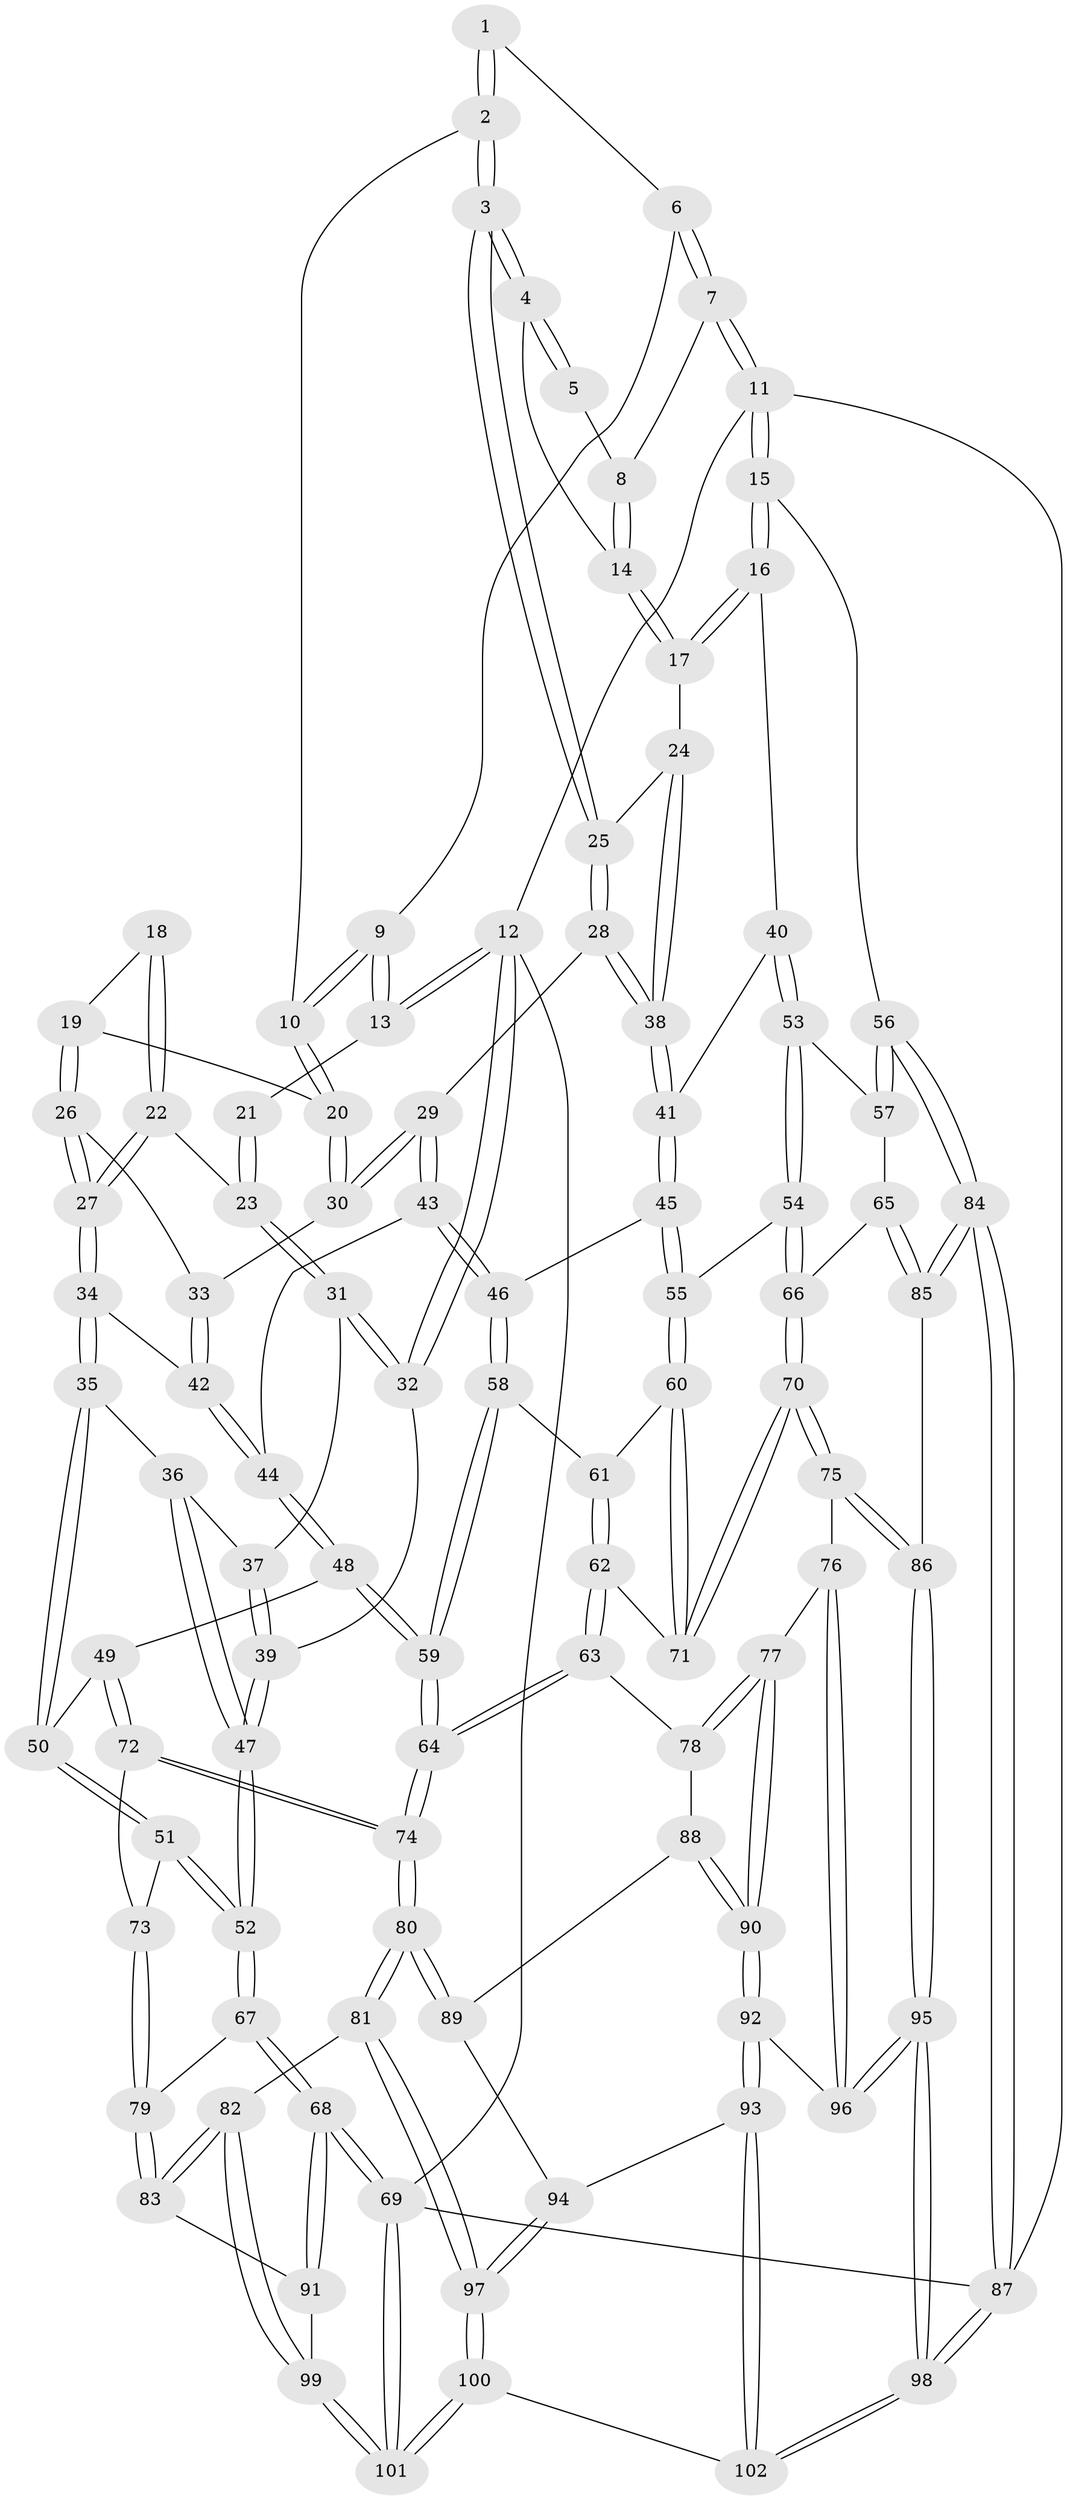 // Generated by graph-tools (version 1.1) at 2025/11/02/27/25 16:11:56]
// undirected, 102 vertices, 252 edges
graph export_dot {
graph [start="1"]
  node [color=gray90,style=filled];
  1 [pos="+0.8558165423675601+0"];
  2 [pos="+0.6417440537997505+0.13016147540566902"];
  3 [pos="+0.656846894572253+0.14462751367292498"];
  4 [pos="+0.7248131285708335+0.13083218030472477"];
  5 [pos="+0.7889110758931356+0.09707332346134154"];
  6 [pos="+1+0"];
  7 [pos="+1+0"];
  8 [pos="+0.8816480511188793+0.12582068982890557"];
  9 [pos="+0.47909261350218985+0"];
  10 [pos="+0.4916530228482876+0.01844938342091987"];
  11 [pos="+1+0"];
  12 [pos="+0+0"];
  13 [pos="+0+0"];
  14 [pos="+0.8831450916849051+0.1912065618621066"];
  15 [pos="+1+0.3258187986589698"];
  16 [pos="+0.9667034518425369+0.33307014745012714"];
  17 [pos="+0.9057923403250365+0.2538460295454961"];
  18 [pos="+0.22763937110773408+0.14481482923340747"];
  19 [pos="+0.3440725177767542+0.14455404245216258"];
  20 [pos="+0.4517007803002072+0.08317266471275923"];
  21 [pos="+0.017318587151104813+0"];
  22 [pos="+0.17000274936893497+0.22633653579197113"];
  23 [pos="+0.10984493800597624+0.2278758178843197"];
  24 [pos="+0.693843867828521+0.19990024923303096"];
  25 [pos="+0.6617521753172129+0.15976217541171964"];
  26 [pos="+0.2919596233235205+0.27428649584816395"];
  27 [pos="+0.24064531204707099+0.32571989171654897"];
  28 [pos="+0.5941545837584593+0.3278142878422675"];
  29 [pos="+0.5522879276987174+0.34830775296241323"];
  30 [pos="+0.463438657705481+0.26026103327499733"];
  31 [pos="+0.09291667316319867+0.2465653052167146"];
  32 [pos="+0+0.19044008358091705"];
  33 [pos="+0.4075006270246388+0.32914966187073613"];
  34 [pos="+0.2331177703510033+0.3673667226993354"];
  35 [pos="+0.1915751572255553+0.40595146432107876"];
  36 [pos="+0.09723928061472366+0.3544457388977113"];
  37 [pos="+0.09169773881767385+0.259979544601506"];
  38 [pos="+0.7531324710527273+0.3835449735252311"];
  39 [pos="+0+0.4068164512865115"];
  40 [pos="+0.9044498622417606+0.3734958141321658"];
  41 [pos="+0.7576873729247972+0.38901120203675366"];
  42 [pos="+0.38473839566391427+0.4101648904809662"];
  43 [pos="+0.5366578975781345+0.44384582435927056"];
  44 [pos="+0.39882237960195965+0.43504164289676384"];
  45 [pos="+0.6986303713271795+0.47764596447657953"];
  46 [pos="+0.5670524223972495+0.484790588770302"];
  47 [pos="+0+0.42495048466531854"];
  48 [pos="+0.3490917162249432+0.5688080130335431"];
  49 [pos="+0.2654604188291192+0.5859140815732916"];
  50 [pos="+0.18237487164667665+0.487478867637774"];
  51 [pos="+0+0.5675756356698786"];
  52 [pos="+0+0.5795191686599465"];
  53 [pos="+0.8778745813982397+0.5490864954366046"];
  54 [pos="+0.8302402108738263+0.5891979914033583"];
  55 [pos="+0.7421785962743198+0.5928145428876416"];
  56 [pos="+1+0.5776580826015774"];
  57 [pos="+0.9468079432278966+0.5870454521510353"];
  58 [pos="+0.5464924316972367+0.5484932125293128"];
  59 [pos="+0.47360252238452427+0.6461551049586929"];
  60 [pos="+0.7342249120722083+0.6071726997306467"];
  61 [pos="+0.6093379671280079+0.5909060876678154"];
  62 [pos="+0.641869981487605+0.6996676215853328"];
  63 [pos="+0.578922251690169+0.7328759348981937"];
  64 [pos="+0.49106814734195076+0.7130899907823867"];
  65 [pos="+0.9089629836848269+0.7153646984595525"];
  66 [pos="+0.8939120539060382+0.7161331439389877"];
  67 [pos="+0+0.610081585798579"];
  68 [pos="+0+0.934142533660151"];
  69 [pos="+0+1"];
  70 [pos="+0.7990785449060526+0.7869588669728604"];
  71 [pos="+0.7128232713923699+0.6770769161774599"];
  72 [pos="+0.2626875823059711+0.5925785079639092"];
  73 [pos="+0.21197014016937363+0.6767512987764667"];
  74 [pos="+0.4114485719900544+0.8207256159194605"];
  75 [pos="+0.7976407508015697+0.7975999207219907"];
  76 [pos="+0.7540682999317634+0.8317935175423932"];
  77 [pos="+0.7475148260264767+0.8352388585469273"];
  78 [pos="+0.5977187695267954+0.768439336680582"];
  79 [pos="+0.20104835095179435+0.7378889320943813"];
  80 [pos="+0.39664025326651087+0.847617057764358"];
  81 [pos="+0.3958746249457095+0.8486961587479738"];
  82 [pos="+0.37827015746315157+0.8488303919986878"];
  83 [pos="+0.2063133274995574+0.8292641158230054"];
  84 [pos="+1+0.740959981084304"];
  85 [pos="+0.9866529753884892+0.7373236122975058"];
  86 [pos="+0.8877734031371719+0.8976990837775768"];
  87 [pos="+1+1"];
  88 [pos="+0.5995109819900816+0.7818334743020776"];
  89 [pos="+0.5936093677879262+0.8629600691897783"];
  90 [pos="+0.6938369774065254+0.8929741073254445"];
  91 [pos="+0.20020353239292782+0.8343875490179274"];
  92 [pos="+0.6781064828852787+0.9192307042197253"];
  93 [pos="+0.6588024312663634+0.9347983899759338"];
  94 [pos="+0.6113331676318307+0.9126951728435132"];
  95 [pos="+1+1"];
  96 [pos="+0.7898032641251443+0.9664692232257338"];
  97 [pos="+0.4468654651988725+0.9567692736732933"];
  98 [pos="+1+1"];
  99 [pos="+0.22315104265073515+1"];
  100 [pos="+0.4619855708809532+1"];
  101 [pos="+0.21651965737095483+1"];
  102 [pos="+0.6526189523918996+1"];
  1 -- 2;
  1 -- 2;
  1 -- 6;
  2 -- 3;
  2 -- 3;
  2 -- 10;
  3 -- 4;
  3 -- 4;
  3 -- 25;
  3 -- 25;
  4 -- 5;
  4 -- 5;
  4 -- 14;
  5 -- 8;
  6 -- 7;
  6 -- 7;
  6 -- 9;
  7 -- 8;
  7 -- 11;
  7 -- 11;
  8 -- 14;
  8 -- 14;
  9 -- 10;
  9 -- 10;
  9 -- 13;
  9 -- 13;
  10 -- 20;
  10 -- 20;
  11 -- 12;
  11 -- 15;
  11 -- 15;
  11 -- 87;
  12 -- 13;
  12 -- 13;
  12 -- 32;
  12 -- 32;
  12 -- 69;
  13 -- 21;
  14 -- 17;
  14 -- 17;
  15 -- 16;
  15 -- 16;
  15 -- 56;
  16 -- 17;
  16 -- 17;
  16 -- 40;
  17 -- 24;
  18 -- 19;
  18 -- 22;
  18 -- 22;
  19 -- 20;
  19 -- 26;
  19 -- 26;
  20 -- 30;
  20 -- 30;
  21 -- 23;
  21 -- 23;
  22 -- 23;
  22 -- 27;
  22 -- 27;
  23 -- 31;
  23 -- 31;
  24 -- 25;
  24 -- 38;
  24 -- 38;
  25 -- 28;
  25 -- 28;
  26 -- 27;
  26 -- 27;
  26 -- 33;
  27 -- 34;
  27 -- 34;
  28 -- 29;
  28 -- 38;
  28 -- 38;
  29 -- 30;
  29 -- 30;
  29 -- 43;
  29 -- 43;
  30 -- 33;
  31 -- 32;
  31 -- 32;
  31 -- 37;
  32 -- 39;
  33 -- 42;
  33 -- 42;
  34 -- 35;
  34 -- 35;
  34 -- 42;
  35 -- 36;
  35 -- 50;
  35 -- 50;
  36 -- 37;
  36 -- 47;
  36 -- 47;
  37 -- 39;
  37 -- 39;
  38 -- 41;
  38 -- 41;
  39 -- 47;
  39 -- 47;
  40 -- 41;
  40 -- 53;
  40 -- 53;
  41 -- 45;
  41 -- 45;
  42 -- 44;
  42 -- 44;
  43 -- 44;
  43 -- 46;
  43 -- 46;
  44 -- 48;
  44 -- 48;
  45 -- 46;
  45 -- 55;
  45 -- 55;
  46 -- 58;
  46 -- 58;
  47 -- 52;
  47 -- 52;
  48 -- 49;
  48 -- 59;
  48 -- 59;
  49 -- 50;
  49 -- 72;
  49 -- 72;
  50 -- 51;
  50 -- 51;
  51 -- 52;
  51 -- 52;
  51 -- 73;
  52 -- 67;
  52 -- 67;
  53 -- 54;
  53 -- 54;
  53 -- 57;
  54 -- 55;
  54 -- 66;
  54 -- 66;
  55 -- 60;
  55 -- 60;
  56 -- 57;
  56 -- 57;
  56 -- 84;
  56 -- 84;
  57 -- 65;
  58 -- 59;
  58 -- 59;
  58 -- 61;
  59 -- 64;
  59 -- 64;
  60 -- 61;
  60 -- 71;
  60 -- 71;
  61 -- 62;
  61 -- 62;
  62 -- 63;
  62 -- 63;
  62 -- 71;
  63 -- 64;
  63 -- 64;
  63 -- 78;
  64 -- 74;
  64 -- 74;
  65 -- 66;
  65 -- 85;
  65 -- 85;
  66 -- 70;
  66 -- 70;
  67 -- 68;
  67 -- 68;
  67 -- 79;
  68 -- 69;
  68 -- 69;
  68 -- 91;
  68 -- 91;
  69 -- 101;
  69 -- 101;
  69 -- 87;
  70 -- 71;
  70 -- 71;
  70 -- 75;
  70 -- 75;
  72 -- 73;
  72 -- 74;
  72 -- 74;
  73 -- 79;
  73 -- 79;
  74 -- 80;
  74 -- 80;
  75 -- 76;
  75 -- 86;
  75 -- 86;
  76 -- 77;
  76 -- 96;
  76 -- 96;
  77 -- 78;
  77 -- 78;
  77 -- 90;
  77 -- 90;
  78 -- 88;
  79 -- 83;
  79 -- 83;
  80 -- 81;
  80 -- 81;
  80 -- 89;
  80 -- 89;
  81 -- 82;
  81 -- 97;
  81 -- 97;
  82 -- 83;
  82 -- 83;
  82 -- 99;
  82 -- 99;
  83 -- 91;
  84 -- 85;
  84 -- 85;
  84 -- 87;
  84 -- 87;
  85 -- 86;
  86 -- 95;
  86 -- 95;
  87 -- 98;
  87 -- 98;
  88 -- 89;
  88 -- 90;
  88 -- 90;
  89 -- 94;
  90 -- 92;
  90 -- 92;
  91 -- 99;
  92 -- 93;
  92 -- 93;
  92 -- 96;
  93 -- 94;
  93 -- 102;
  93 -- 102;
  94 -- 97;
  94 -- 97;
  95 -- 96;
  95 -- 96;
  95 -- 98;
  95 -- 98;
  97 -- 100;
  97 -- 100;
  98 -- 102;
  98 -- 102;
  99 -- 101;
  99 -- 101;
  100 -- 101;
  100 -- 101;
  100 -- 102;
}
